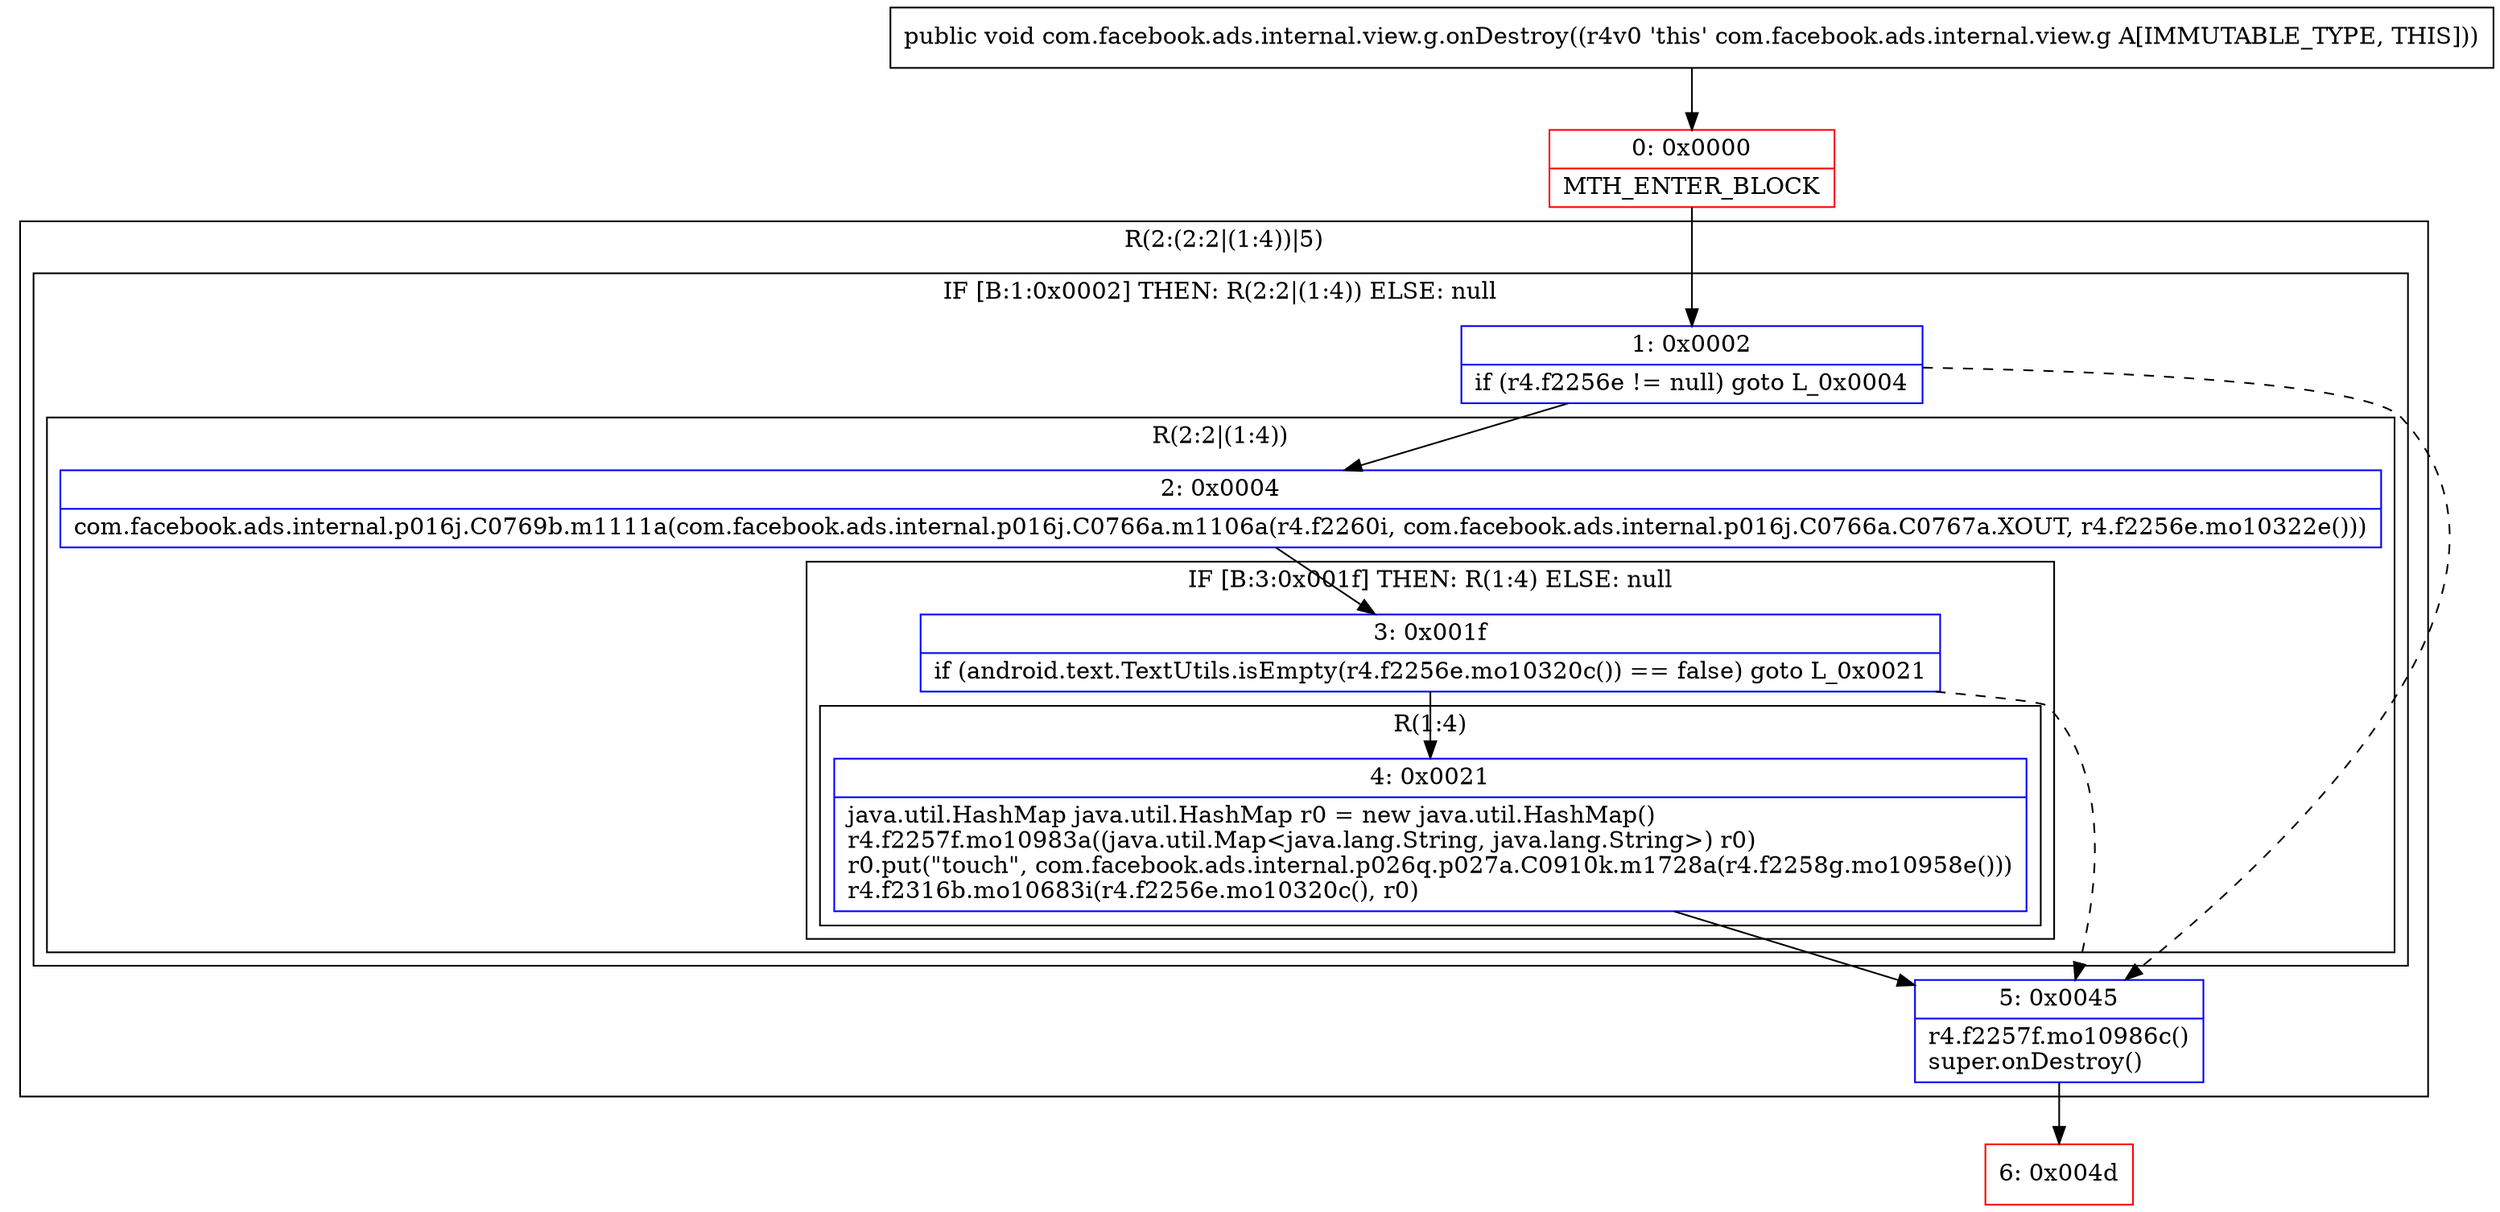 digraph "CFG forcom.facebook.ads.internal.view.g.onDestroy()V" {
subgraph cluster_Region_53528993 {
label = "R(2:(2:2|(1:4))|5)";
node [shape=record,color=blue];
subgraph cluster_IfRegion_1222679166 {
label = "IF [B:1:0x0002] THEN: R(2:2|(1:4)) ELSE: null";
node [shape=record,color=blue];
Node_1 [shape=record,label="{1\:\ 0x0002|if (r4.f2256e != null) goto L_0x0004\l}"];
subgraph cluster_Region_562093703 {
label = "R(2:2|(1:4))";
node [shape=record,color=blue];
Node_2 [shape=record,label="{2\:\ 0x0004|com.facebook.ads.internal.p016j.C0769b.m1111a(com.facebook.ads.internal.p016j.C0766a.m1106a(r4.f2260i, com.facebook.ads.internal.p016j.C0766a.C0767a.XOUT, r4.f2256e.mo10322e()))\l}"];
subgraph cluster_IfRegion_1462171878 {
label = "IF [B:3:0x001f] THEN: R(1:4) ELSE: null";
node [shape=record,color=blue];
Node_3 [shape=record,label="{3\:\ 0x001f|if (android.text.TextUtils.isEmpty(r4.f2256e.mo10320c()) == false) goto L_0x0021\l}"];
subgraph cluster_Region_1213498561 {
label = "R(1:4)";
node [shape=record,color=blue];
Node_4 [shape=record,label="{4\:\ 0x0021|java.util.HashMap java.util.HashMap r0 = new java.util.HashMap()\lr4.f2257f.mo10983a((java.util.Map\<java.lang.String, java.lang.String\>) r0)\lr0.put(\"touch\", com.facebook.ads.internal.p026q.p027a.C0910k.m1728a(r4.f2258g.mo10958e()))\lr4.f2316b.mo10683i(r4.f2256e.mo10320c(), r0)\l}"];
}
}
}
}
Node_5 [shape=record,label="{5\:\ 0x0045|r4.f2257f.mo10986c()\lsuper.onDestroy()\l}"];
}
Node_0 [shape=record,color=red,label="{0\:\ 0x0000|MTH_ENTER_BLOCK\l}"];
Node_6 [shape=record,color=red,label="{6\:\ 0x004d}"];
MethodNode[shape=record,label="{public void com.facebook.ads.internal.view.g.onDestroy((r4v0 'this' com.facebook.ads.internal.view.g A[IMMUTABLE_TYPE, THIS])) }"];
MethodNode -> Node_0;
Node_1 -> Node_2;
Node_1 -> Node_5[style=dashed];
Node_2 -> Node_3;
Node_3 -> Node_4;
Node_3 -> Node_5[style=dashed];
Node_4 -> Node_5;
Node_5 -> Node_6;
Node_0 -> Node_1;
}

